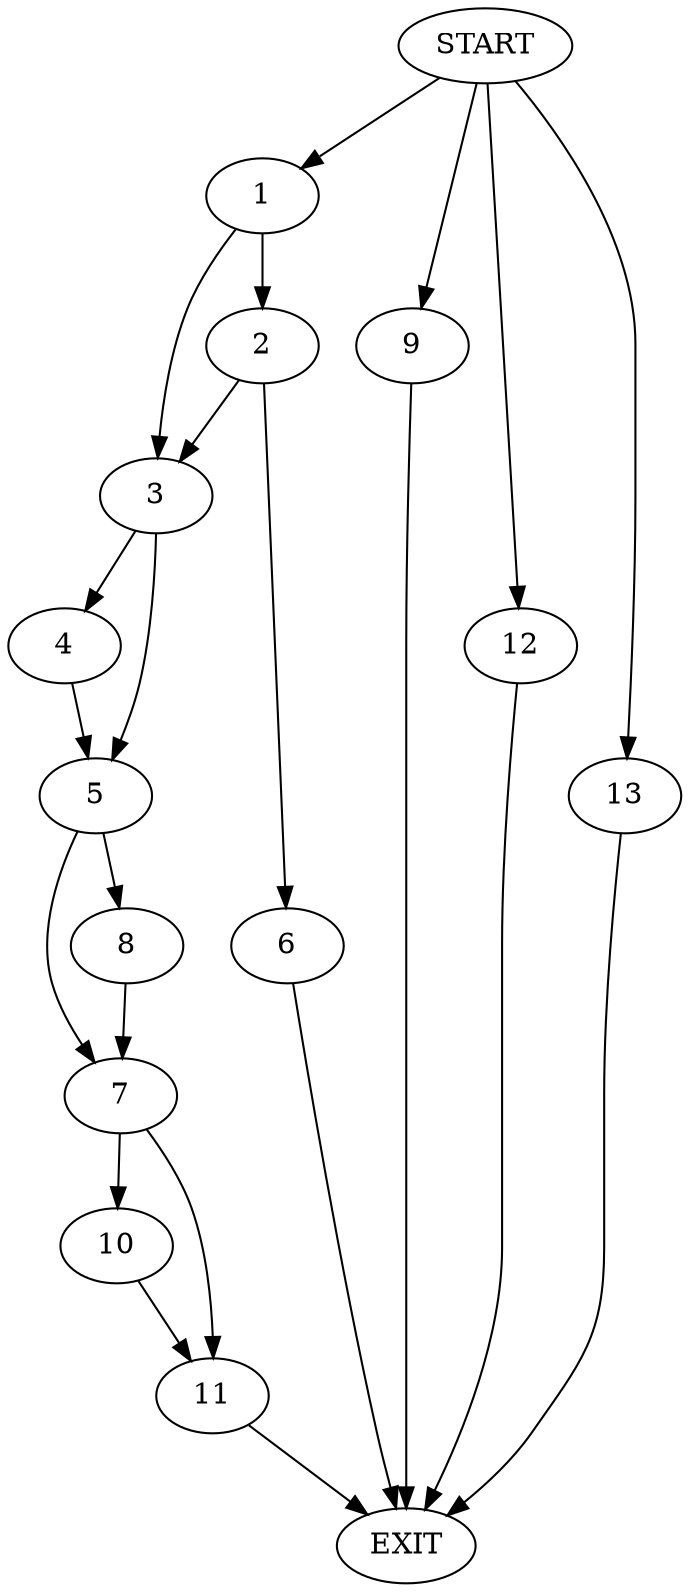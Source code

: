 digraph {
0 [label="START"]
14 [label="EXIT"]
0 -> 1
1 -> 2
1 -> 3
3 -> 4
3 -> 5
2 -> 6
2 -> 3
6 -> 14
5 -> 7
5 -> 8
4 -> 5
0 -> 9
9 -> 14
8 -> 7
7 -> 10
7 -> 11
11 -> 14
10 -> 11
0 -> 12
12 -> 14
0 -> 13
13 -> 14
}
